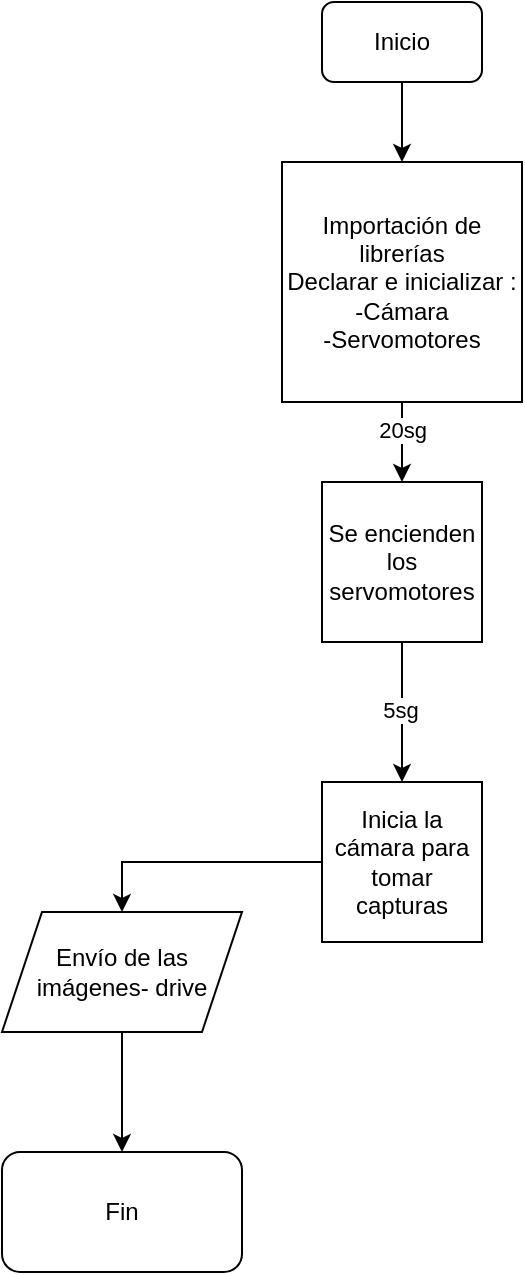 <mxfile version="24.5.4" type="github">
  <diagram id="C5RBs43oDa-KdzZeNtuy" name="Page-1">
    <mxGraphModel dx="2333" dy="1238" grid="1" gridSize="10" guides="1" tooltips="1" connect="1" arrows="1" fold="1" page="1" pageScale="1" pageWidth="827" pageHeight="1169" math="0" shadow="0">
      <root>
        <mxCell id="WIyWlLk6GJQsqaUBKTNV-0" />
        <mxCell id="WIyWlLk6GJQsqaUBKTNV-1" parent="WIyWlLk6GJQsqaUBKTNV-0" />
        <mxCell id="T5t-N4IE9-94eivXgTof-2" style="edgeStyle=orthogonalEdgeStyle;rounded=0;orthogonalLoop=1;jettySize=auto;html=1;exitX=0.5;exitY=1;exitDx=0;exitDy=0;entryX=0.5;entryY=0;entryDx=0;entryDy=0;" parent="WIyWlLk6GJQsqaUBKTNV-1" source="T5t-N4IE9-94eivXgTof-0" edge="1">
          <mxGeometry relative="1" as="geometry">
            <mxPoint x="484" y="390" as="targetPoint" />
          </mxGeometry>
        </mxCell>
        <mxCell id="pmjtCAjkWFkKiz-13W9b-1" value="20sg" style="edgeLabel;html=1;align=center;verticalAlign=middle;resizable=0;points=[];" vertex="1" connectable="0" parent="T5t-N4IE9-94eivXgTof-2">
          <mxGeometry x="-0.329" relative="1" as="geometry">
            <mxPoint as="offset" />
          </mxGeometry>
        </mxCell>
        <mxCell id="T5t-N4IE9-94eivXgTof-0" value="Importación de librerías&lt;div&gt;Declarar e inicializar :&lt;/div&gt;&lt;div&gt;-Cámara&lt;/div&gt;&lt;div&gt;-Servomotores&lt;/div&gt;" style="whiteSpace=wrap;html=1;aspect=fixed;" parent="WIyWlLk6GJQsqaUBKTNV-1" vertex="1">
          <mxGeometry x="424" y="230" width="120" height="120" as="geometry" />
        </mxCell>
        <mxCell id="T5t-N4IE9-94eivXgTof-9" style="edgeStyle=orthogonalEdgeStyle;rounded=0;orthogonalLoop=1;jettySize=auto;html=1;exitX=0.5;exitY=1;exitDx=0;exitDy=0;entryX=0.5;entryY=0;entryDx=0;entryDy=0;" parent="WIyWlLk6GJQsqaUBKTNV-1" source="T5t-N4IE9-94eivXgTof-8" target="T5t-N4IE9-94eivXgTof-0" edge="1">
          <mxGeometry relative="1" as="geometry" />
        </mxCell>
        <mxCell id="T5t-N4IE9-94eivXgTof-8" value="Inicio" style="rounded=1;whiteSpace=wrap;html=1;" parent="WIyWlLk6GJQsqaUBKTNV-1" vertex="1">
          <mxGeometry x="444" y="150" width="80" height="40" as="geometry" />
        </mxCell>
        <mxCell id="T5t-N4IE9-94eivXgTof-23" value="" style="edgeStyle=orthogonalEdgeStyle;rounded=0;orthogonalLoop=1;jettySize=auto;html=1;entryX=0.5;entryY=0;entryDx=0;entryDy=0;" parent="WIyWlLk6GJQsqaUBKTNV-1" source="T5t-N4IE9-94eivXgTof-21" target="T5t-N4IE9-94eivXgTof-25" edge="1">
          <mxGeometry relative="1" as="geometry">
            <mxPoint x="484" y="535" as="targetPoint" />
          </mxGeometry>
        </mxCell>
        <mxCell id="T5t-N4IE9-94eivXgTof-24" value="5sg" style="edgeLabel;html=1;align=center;verticalAlign=middle;resizable=0;points=[];" parent="T5t-N4IE9-94eivXgTof-23" vertex="1" connectable="0">
          <mxGeometry x="-0.023" y="-1" relative="1" as="geometry">
            <mxPoint as="offset" />
          </mxGeometry>
        </mxCell>
        <mxCell id="T5t-N4IE9-94eivXgTof-21" value="Se encienden los servomotores" style="whiteSpace=wrap;html=1;aspect=fixed;" parent="WIyWlLk6GJQsqaUBKTNV-1" vertex="1">
          <mxGeometry x="444" y="390" width="80" height="80" as="geometry" />
        </mxCell>
        <mxCell id="T5t-N4IE9-94eivXgTof-37" style="edgeStyle=orthogonalEdgeStyle;rounded=0;orthogonalLoop=1;jettySize=auto;html=1;entryX=0.5;entryY=0;entryDx=0;entryDy=0;" parent="WIyWlLk6GJQsqaUBKTNV-1" source="T5t-N4IE9-94eivXgTof-25" target="T5t-N4IE9-94eivXgTof-31" edge="1">
          <mxGeometry relative="1" as="geometry" />
        </mxCell>
        <mxCell id="T5t-N4IE9-94eivXgTof-25" value="Inicia la cámara para tomar capturas" style="whiteSpace=wrap;html=1;aspect=fixed;" parent="WIyWlLk6GJQsqaUBKTNV-1" vertex="1">
          <mxGeometry x="444" y="540" width="80" height="80" as="geometry" />
        </mxCell>
        <mxCell id="T5t-N4IE9-94eivXgTof-42" value="" style="edgeStyle=orthogonalEdgeStyle;rounded=0;orthogonalLoop=1;jettySize=auto;html=1;" parent="WIyWlLk6GJQsqaUBKTNV-1" source="T5t-N4IE9-94eivXgTof-31" target="T5t-N4IE9-94eivXgTof-41" edge="1">
          <mxGeometry relative="1" as="geometry" />
        </mxCell>
        <mxCell id="T5t-N4IE9-94eivXgTof-31" value="Envío de las imágenes- drive" style="shape=parallelogram;perimeter=parallelogramPerimeter;whiteSpace=wrap;html=1;fixedSize=1;" parent="WIyWlLk6GJQsqaUBKTNV-1" vertex="1">
          <mxGeometry x="284" y="605" width="120" height="60" as="geometry" />
        </mxCell>
        <mxCell id="T5t-N4IE9-94eivXgTof-41" value="Fin" style="rounded=1;whiteSpace=wrap;html=1;" parent="WIyWlLk6GJQsqaUBKTNV-1" vertex="1">
          <mxGeometry x="284" y="725" width="120" height="60" as="geometry" />
        </mxCell>
      </root>
    </mxGraphModel>
  </diagram>
</mxfile>
